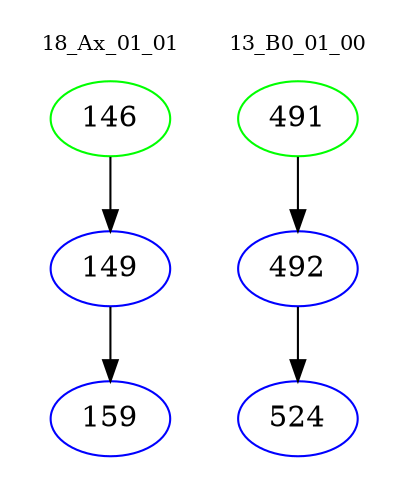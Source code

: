 digraph{
subgraph cluster_0 {
color = white
label = "18_Ax_01_01";
fontsize=10;
T0_146 [label="146", color="green"]
T0_146 -> T0_149 [color="black"]
T0_149 [label="149", color="blue"]
T0_149 -> T0_159 [color="black"]
T0_159 [label="159", color="blue"]
}
subgraph cluster_1 {
color = white
label = "13_B0_01_00";
fontsize=10;
T1_491 [label="491", color="green"]
T1_491 -> T1_492 [color="black"]
T1_492 [label="492", color="blue"]
T1_492 -> T1_524 [color="black"]
T1_524 [label="524", color="blue"]
}
}
